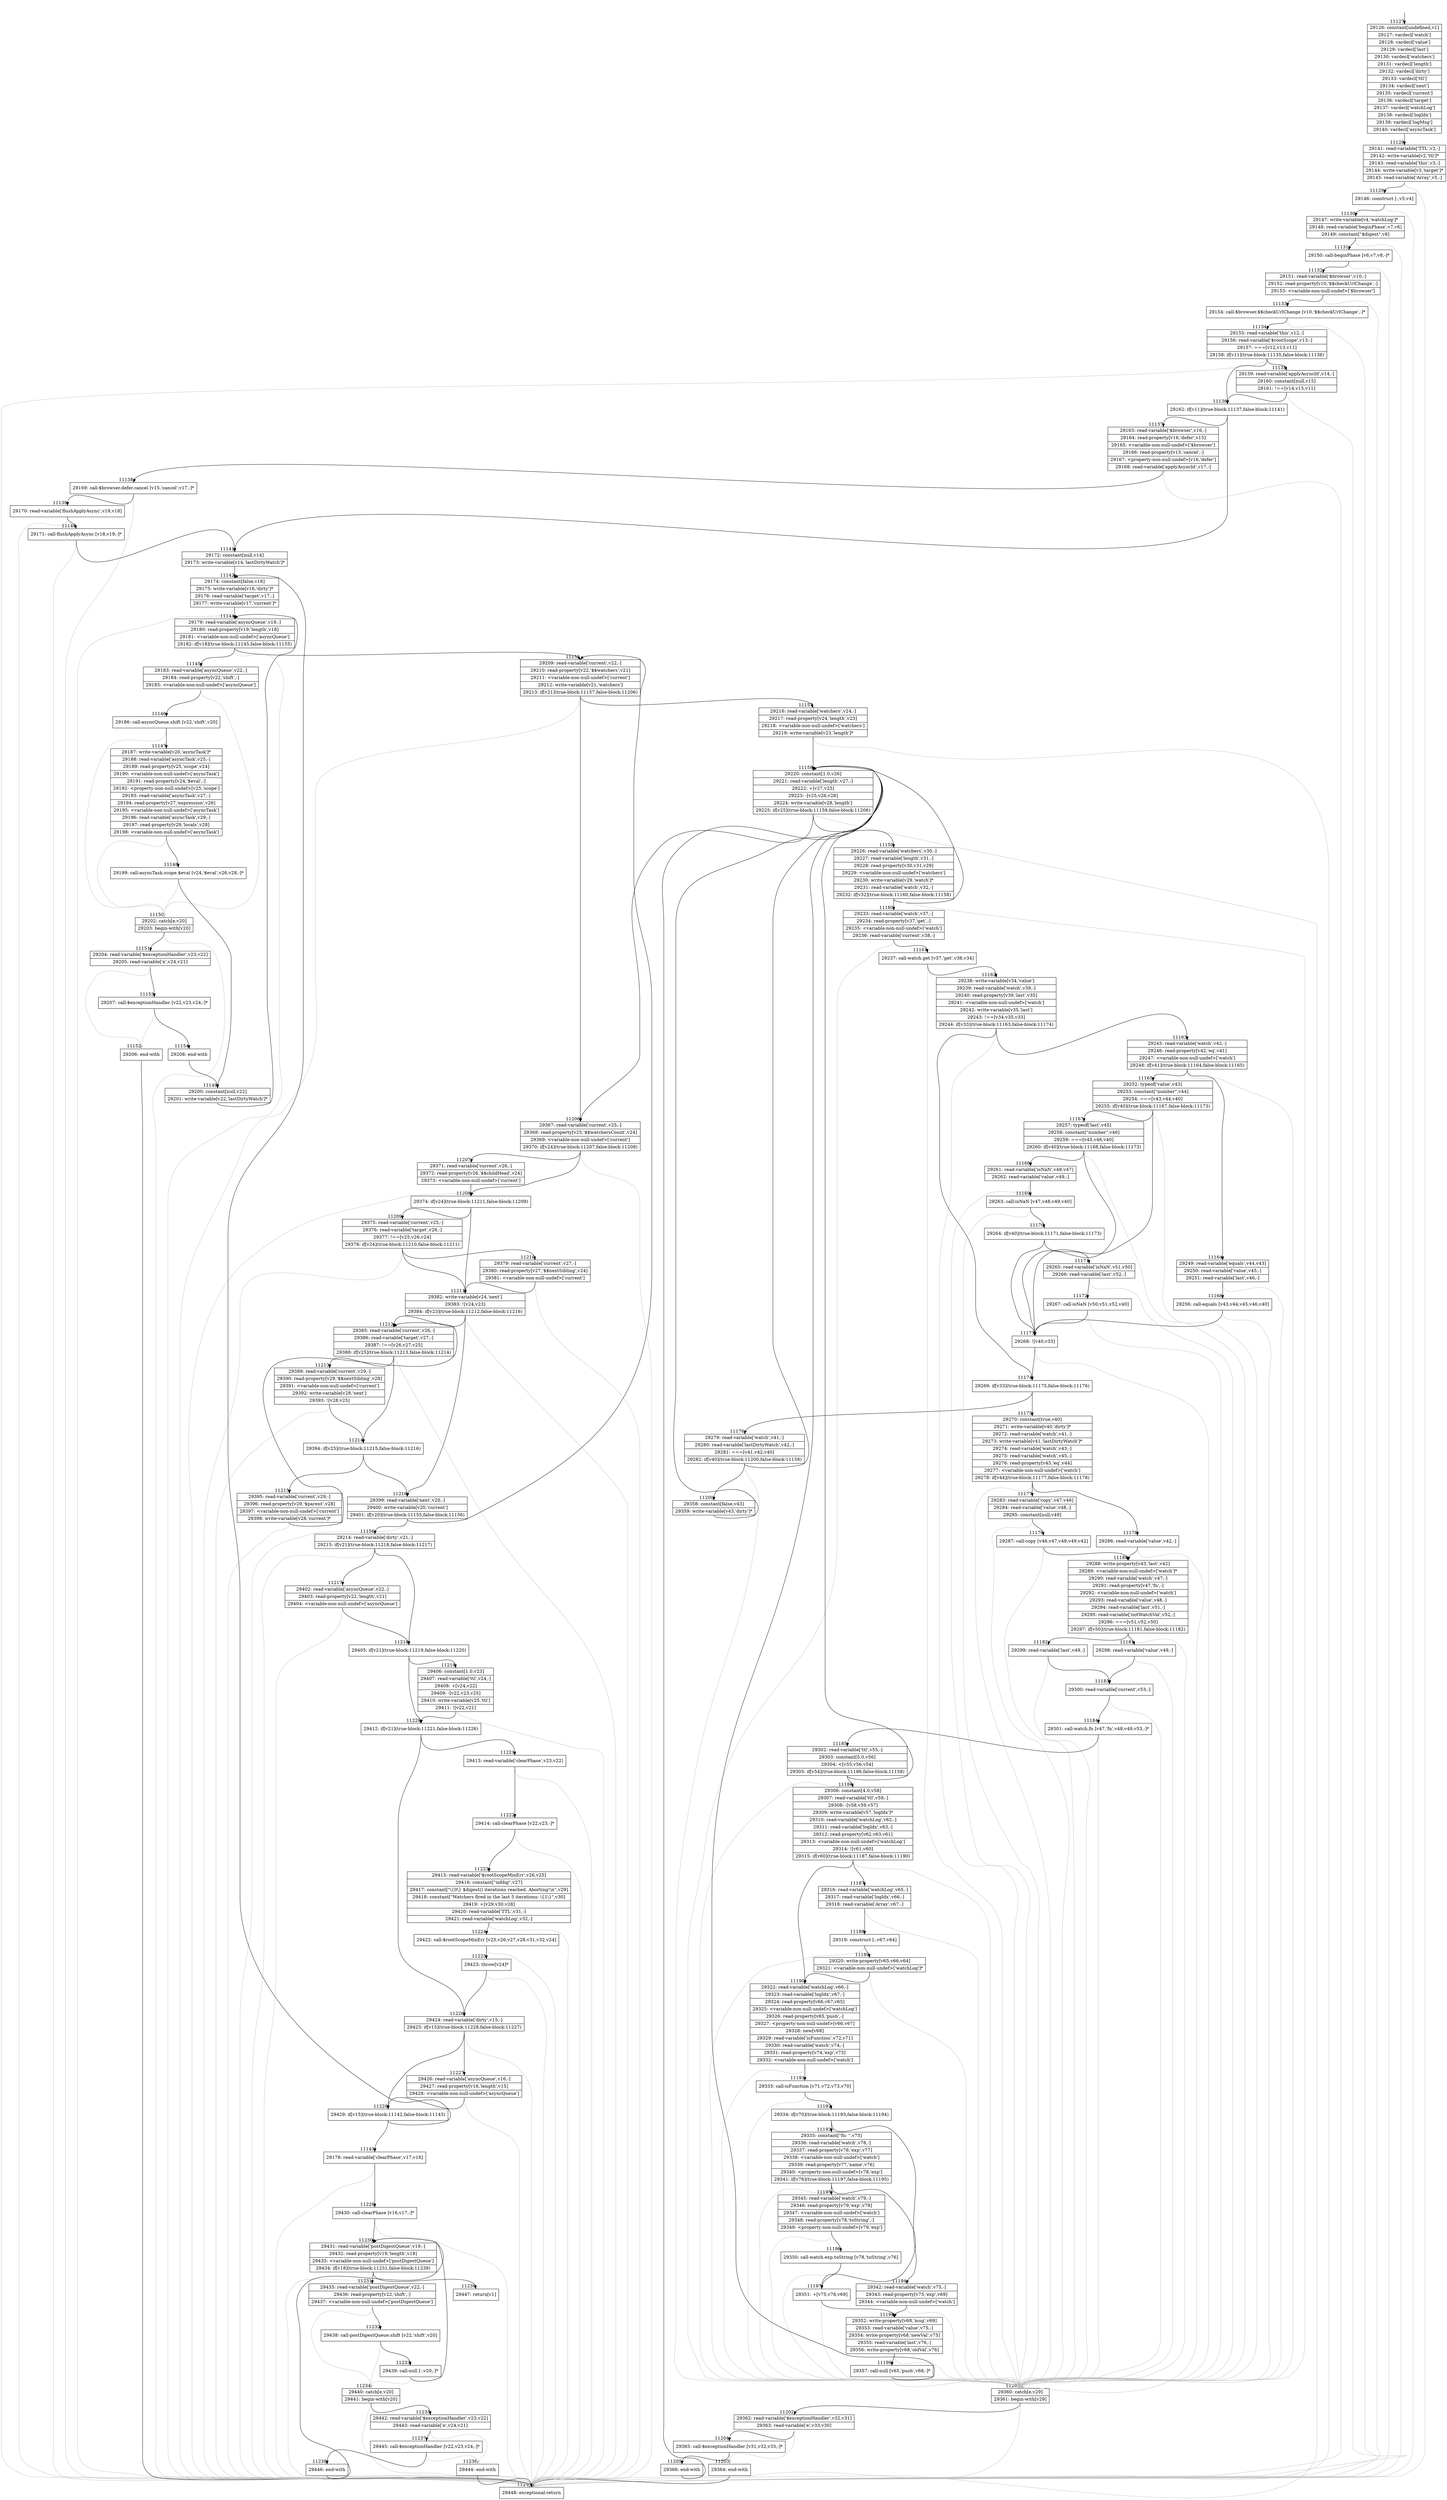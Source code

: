 digraph {
rankdir="TD"
BB_entry863[shape=none,label=""];
BB_entry863 -> BB11127 [tailport=s, headport=n, headlabel="    11127"]
BB11127 [shape=record label="{29126: constant[undefined,v1]|29127: vardecl['watch']|29128: vardecl['value']|29129: vardecl['last']|29130: vardecl['watchers']|29131: vardecl['length']|29132: vardecl['dirty']|29133: vardecl['ttl']|29134: vardecl['next']|29135: vardecl['current']|29136: vardecl['target']|29137: vardecl['watchLog']|29138: vardecl['logIdx']|29139: vardecl['logMsg']|29140: vardecl['asyncTask']}" ] 
BB11127 -> BB11128 [tailport=s, headport=n, headlabel="      11128"]
BB11128 [shape=record label="{29141: read-variable['TTL',v2,-]|29142: write-variable[v2,'ttl']*|29143: read-variable['this',v3,-]|29144: write-variable[v3,'target']*|29145: read-variable['Array',v5,-]}" ] 
BB11128 -> BB11129 [tailport=s, headport=n, headlabel="      11129"]
BB11128 -> BB11240 [tailport=s, headport=n, color=gray, headlabel="      11240"]
BB11129 [shape=record label="{29146: construct [-,v5,v4]}" ] 
BB11129 -> BB11130 [tailport=s, headport=n, headlabel="      11130"]
BB11129 -> BB11240 [tailport=s, headport=n, color=gray]
BB11130 [shape=record label="{29147: write-variable[v4,'watchLog']*|29148: read-variable['beginPhase',v7,v6]|29149: constant[\"$digest\",v8]}" ] 
BB11130 -> BB11131 [tailport=s, headport=n, headlabel="      11131"]
BB11130 -> BB11240 [tailport=s, headport=n, color=gray]
BB11131 [shape=record label="{29150: call-beginPhase [v6,v7,v8,-]*}" ] 
BB11131 -> BB11132 [tailport=s, headport=n, headlabel="      11132"]
BB11131 -> BB11240 [tailport=s, headport=n, color=gray]
BB11132 [shape=record label="{29151: read-variable['$browser',v10,-]|29152: read-property[v10,'$$checkUrlChange',-]|29153: \<variable-non-null-undef\>['$browser']}" ] 
BB11132 -> BB11133 [tailport=s, headport=n, headlabel="      11133"]
BB11132 -> BB11240 [tailport=s, headport=n, color=gray]
BB11133 [shape=record label="{29154: call-$browser.$$checkUrlChange [v10,'$$checkUrlChange',-]*}" ] 
BB11133 -> BB11134 [tailport=s, headport=n, headlabel="      11134"]
BB11133 -> BB11240 [tailport=s, headport=n, color=gray]
BB11134 [shape=record label="{29155: read-variable['this',v12,-]|29156: read-variable['$rootScope',v13,-]|29157: ===[v12,v13,v11]|29158: if[v11](true-block:11135,false-block:11136)}" ] 
BB11134 -> BB11136 [tailport=s, headport=n, headlabel="      11136"]
BB11134 -> BB11135 [tailport=s, headport=n, headlabel="      11135"]
BB11134 -> BB11240 [tailport=s, headport=n, color=gray]
BB11135 [shape=record label="{29159: read-variable['applyAsyncId',v14,-]|29160: constant[null,v15]|29161: !==[v14,v15,v11]}" ] 
BB11135 -> BB11136 [tailport=s, headport=n]
BB11135 -> BB11240 [tailport=s, headport=n, color=gray]
BB11136 [shape=record label="{29162: if[v11](true-block:11137,false-block:11141)}" ] 
BB11136 -> BB11137 [tailport=s, headport=n, headlabel="      11137"]
BB11136 -> BB11141 [tailport=s, headport=n, headlabel="      11141"]
BB11137 [shape=record label="{29163: read-variable['$browser',v16,-]|29164: read-property[v16,'defer',v15]|29165: \<variable-non-null-undef\>['$browser']|29166: read-property[v15,'cancel',-]|29167: \<property-non-null-undef\>[v16,'defer']|29168: read-variable['applyAsyncId',v17,-]}" ] 
BB11137 -> BB11138 [tailport=s, headport=n, headlabel="      11138"]
BB11137 -> BB11240 [tailport=s, headport=n, color=gray]
BB11138 [shape=record label="{29169: call-$browser.defer.cancel [v15,'cancel',v17,-]*}" ] 
BB11138 -> BB11139 [tailport=s, headport=n, headlabel="      11139"]
BB11138 -> BB11240 [tailport=s, headport=n, color=gray]
BB11139 [shape=record label="{29170: read-variable['flushApplyAsync',v19,v18]}" ] 
BB11139 -> BB11140 [tailport=s, headport=n, headlabel="      11140"]
BB11139 -> BB11240 [tailport=s, headport=n, color=gray]
BB11140 [shape=record label="{29171: call-flushApplyAsync [v18,v19,-]*}" ] 
BB11140 -> BB11141 [tailport=s, headport=n]
BB11140 -> BB11240 [tailport=s, headport=n, color=gray]
BB11141 [shape=record label="{29172: constant[null,v14]|29173: write-variable[v14,'lastDirtyWatch']*}" ] 
BB11141 -> BB11142 [tailport=s, headport=n, headlabel="      11142"]
BB11142 [shape=record label="{29174: constant[false,v16]|29175: write-variable[v16,'dirty']*|29176: read-variable['target',v17,-]|29177: write-variable[v17,'current']*}" ] 
BB11142 -> BB11144 [tailport=s, headport=n, headlabel="      11144"]
BB11142 -> BB11240 [tailport=s, headport=n, color=gray]
BB11143 [shape=record label="{29178: read-variable['clearPhase',v17,v16]}" ] 
BB11143 -> BB11229 [tailport=s, headport=n, headlabel="      11229"]
BB11143 -> BB11240 [tailport=s, headport=n, color=gray]
BB11144 [shape=record label="{29179: read-variable['asyncQueue',v19,-]|29180: read-property[v19,'length',v18]|29181: \<variable-non-null-undef\>['asyncQueue']|29182: if[v18](true-block:11145,false-block:11155)}" ] 
BB11144 -> BB11145 [tailport=s, headport=n, headlabel="      11145"]
BB11144 -> BB11155 [tailport=s, headport=n, headlabel="      11155"]
BB11144 -> BB11240 [tailport=s, headport=n, color=gray]
BB11145 [shape=record label="{29183: read-variable['asyncQueue',v22,-]|29184: read-property[v22,'shift',-]|29185: \<variable-non-null-undef\>['asyncQueue']}" ] 
BB11145 -> BB11146 [tailport=s, headport=n, headlabel="      11146"]
BB11145 -> BB11150 [tailport=s, headport=n, color=gray, headlabel="      11150"]
BB11146 [shape=record label="{29186: call-asyncQueue.shift [v22,'shift',v20]}" ] 
BB11146 -> BB11147 [tailport=s, headport=n, headlabel="      11147"]
BB11146 -> BB11150 [tailport=s, headport=n, color=gray]
BB11147 [shape=record label="{29187: write-variable[v20,'asyncTask']*|29188: read-variable['asyncTask',v25,-]|29189: read-property[v25,'scope',v24]|29190: \<variable-non-null-undef\>['asyncTask']|29191: read-property[v24,'$eval',-]|29192: \<property-non-null-undef\>[v25,'scope']|29193: read-variable['asyncTask',v27,-]|29194: read-property[v27,'expression',v26]|29195: \<variable-non-null-undef\>['asyncTask']|29196: read-variable['asyncTask',v29,-]|29197: read-property[v29,'locals',v28]|29198: \<variable-non-null-undef\>['asyncTask']}" ] 
BB11147 -> BB11148 [tailport=s, headport=n, headlabel="      11148"]
BB11147 -> BB11150 [tailport=s, headport=n, color=gray]
BB11148 [shape=record label="{29199: call-asyncTask.scope.$eval [v24,'$eval',v26,v28,-]*}" ] 
BB11148 -> BB11149 [tailport=s, headport=n, headlabel="      11149"]
BB11148 -> BB11150 [tailport=s, headport=n, color=gray]
BB11149 [shape=record label="{29200: constant[null,v22]|29201: write-variable[v22,'lastDirtyWatch']*}" ] 
BB11149 -> BB11144 [tailport=s, headport=n]
BB11150 [shape=record label="{29202: catch[e,v20]|29203: begin-with[v20]}" ] 
BB11150 -> BB11151 [tailport=s, headport=n, headlabel="      11151"]
BB11150 -> BB11240 [tailport=s, headport=n, color=gray]
BB11151 [shape=record label="{29204: read-variable['$exceptionHandler',v23,v22]|29205: read-variable['e',v24,v21]}" ] 
BB11151 -> BB11153 [tailport=s, headport=n, headlabel="      11153"]
BB11151 -> BB11152 [tailport=s, headport=n, color=gray, headlabel="      11152"]
BB11152 [shape=record label="{29206: end-with}" ] 
BB11152 -> BB11240 [tailport=s, headport=n]
BB11153 [shape=record label="{29207: call-$exceptionHandler [v22,v23,v24,-]*}" ] 
BB11153 -> BB11154 [tailport=s, headport=n, headlabel="      11154"]
BB11153 -> BB11152 [tailport=s, headport=n, color=gray]
BB11154 [shape=record label="{29208: end-with}" ] 
BB11154 -> BB11149 [tailport=s, headport=n]
BB11155 [shape=record label="{29209: read-variable['current',v22,-]|29210: read-property[v22,'$$watchers',v21]|29211: \<variable-non-null-undef\>['current']|29212: write-variable[v21,'watchers']|29213: if[v21](true-block:11157,false-block:11206)}" ] 
BB11155 -> BB11157 [tailport=s, headport=n, headlabel="      11157"]
BB11155 -> BB11206 [tailport=s, headport=n, headlabel="      11206"]
BB11155 -> BB11240 [tailport=s, headport=n, color=gray]
BB11156 [shape=record label="{29214: read-variable['dirty',v21,-]|29215: if[v21](true-block:11218,false-block:11217)}" ] 
BB11156 -> BB11218 [tailport=s, headport=n, headlabel="      11218"]
BB11156 -> BB11217 [tailport=s, headport=n, headlabel="      11217"]
BB11156 -> BB11240 [tailport=s, headport=n, color=gray]
BB11157 [shape=record label="{29216: read-variable['watchers',v24,-]|29217: read-property[v24,'length',v23]|29218: \<variable-non-null-undef\>['watchers']|29219: write-variable[v23,'length']*}" ] 
BB11157 -> BB11158 [tailport=s, headport=n, headlabel="      11158"]
BB11157 -> BB11240 [tailport=s, headport=n, color=gray]
BB11158 [shape=record label="{29220: constant[1.0,v26]|29221: read-variable['length',v27,-]|29222: +[v27,v25]|29223: -[v25,v26,v28]|29224: write-variable[v28,'length']|29225: if[v25](true-block:11159,false-block:11206)}" ] 
BB11158 -> BB11159 [tailport=s, headport=n, headlabel="      11159"]
BB11158 -> BB11206 [tailport=s, headport=n]
BB11158 -> BB11240 [tailport=s, headport=n, color=gray]
BB11159 [shape=record label="{29226: read-variable['watchers',v30,-]|29227: read-variable['length',v31,-]|29228: read-property[v30,v31,v29]|29229: \<variable-non-null-undef\>['watchers']|29230: write-variable[v29,'watch']*|29231: read-variable['watch',v32,-]|29232: if[v32](true-block:11160,false-block:11158)}" ] 
BB11159 -> BB11160 [tailport=s, headport=n, headlabel="      11160"]
BB11159 -> BB11158 [tailport=s, headport=n]
BB11159 -> BB11201 [tailport=s, headport=n, color=gray, headlabel="      11201"]
BB11160 [shape=record label="{29233: read-variable['watch',v37,-]|29234: read-property[v37,'get',-]|29235: \<variable-non-null-undef\>['watch']|29236: read-variable['current',v38,-]}" ] 
BB11160 -> BB11161 [tailport=s, headport=n, headlabel="      11161"]
BB11160 -> BB11201 [tailport=s, headport=n, color=gray]
BB11161 [shape=record label="{29237: call-watch.get [v37,'get',v38,v34]}" ] 
BB11161 -> BB11162 [tailport=s, headport=n, headlabel="      11162"]
BB11161 -> BB11201 [tailport=s, headport=n, color=gray]
BB11162 [shape=record label="{29238: write-variable[v34,'value']|29239: read-variable['watch',v39,-]|29240: read-property[v39,'last',v35]|29241: \<variable-non-null-undef\>['watch']|29242: write-variable[v35,'last']|29243: !==[v34,v35,v33]|29244: if[v33](true-block:11163,false-block:11174)}" ] 
BB11162 -> BB11174 [tailport=s, headport=n, headlabel="      11174"]
BB11162 -> BB11163 [tailport=s, headport=n, headlabel="      11163"]
BB11162 -> BB11201 [tailport=s, headport=n, color=gray]
BB11163 [shape=record label="{29245: read-variable['watch',v42,-]|29246: read-property[v42,'eq',v41]|29247: \<variable-non-null-undef\>['watch']|29248: if[v41](true-block:11164,false-block:11165)}" ] 
BB11163 -> BB11164 [tailport=s, headport=n, headlabel="      11164"]
BB11163 -> BB11165 [tailport=s, headport=n, headlabel="      11165"]
BB11163 -> BB11201 [tailport=s, headport=n, color=gray]
BB11164 [shape=record label="{29249: read-variable['equals',v44,v43]|29250: read-variable['value',v45,-]|29251: read-variable['last',v46,-]}" ] 
BB11164 -> BB11166 [tailport=s, headport=n, headlabel="      11166"]
BB11164 -> BB11201 [tailport=s, headport=n, color=gray]
BB11165 [shape=record label="{29252: typeof['value',v43]|29253: constant[\"number\",v44]|29254: ===[v43,v44,v40]|29255: if[v40](true-block:11167,false-block:11173)}" ] 
BB11165 -> BB11173 [tailport=s, headport=n, headlabel="      11173"]
BB11165 -> BB11167 [tailport=s, headport=n, headlabel="      11167"]
BB11165 -> BB11201 [tailport=s, headport=n, color=gray]
BB11166 [shape=record label="{29256: call-equals [v43,v44,v45,v46,v40]}" ] 
BB11166 -> BB11173 [tailport=s, headport=n]
BB11166 -> BB11201 [tailport=s, headport=n, color=gray]
BB11167 [shape=record label="{29257: typeof['last',v45]|29258: constant[\"number\",v46]|29259: ===[v45,v46,v40]|29260: if[v40](true-block:11168,false-block:11173)}" ] 
BB11167 -> BB11173 [tailport=s, headport=n]
BB11167 -> BB11168 [tailport=s, headport=n, headlabel="      11168"]
BB11167 -> BB11201 [tailport=s, headport=n, color=gray]
BB11168 [shape=record label="{29261: read-variable['isNaN',v48,v47]|29262: read-variable['value',v49,-]}" ] 
BB11168 -> BB11169 [tailport=s, headport=n, headlabel="      11169"]
BB11168 -> BB11201 [tailport=s, headport=n, color=gray]
BB11169 [shape=record label="{29263: call-isNaN [v47,v48,v49,v40]}" ] 
BB11169 -> BB11170 [tailport=s, headport=n, headlabel="      11170"]
BB11169 -> BB11201 [tailport=s, headport=n, color=gray]
BB11170 [shape=record label="{29264: if[v40](true-block:11171,false-block:11173)}" ] 
BB11170 -> BB11173 [tailport=s, headport=n]
BB11170 -> BB11171 [tailport=s, headport=n, headlabel="      11171"]
BB11171 [shape=record label="{29265: read-variable['isNaN',v51,v50]|29266: read-variable['last',v52,-]}" ] 
BB11171 -> BB11172 [tailport=s, headport=n, headlabel="      11172"]
BB11171 -> BB11201 [tailport=s, headport=n, color=gray]
BB11172 [shape=record label="{29267: call-isNaN [v50,v51,v52,v40]}" ] 
BB11172 -> BB11173 [tailport=s, headport=n]
BB11172 -> BB11201 [tailport=s, headport=n, color=gray]
BB11173 [shape=record label="{29268: ![v40,v33]}" ] 
BB11173 -> BB11174 [tailport=s, headport=n]
BB11173 -> BB11201 [tailport=s, headport=n, color=gray]
BB11174 [shape=record label="{29269: if[v33](true-block:11175,false-block:11176)}" ] 
BB11174 -> BB11175 [tailport=s, headport=n, headlabel="      11175"]
BB11174 -> BB11176 [tailport=s, headport=n, headlabel="      11176"]
BB11175 [shape=record label="{29270: constant[true,v40]|29271: write-variable[v40,'dirty']*|29272: read-variable['watch',v41,-]|29273: write-variable[v41,'lastDirtyWatch']*|29274: read-variable['watch',v43,-]|29275: read-variable['watch',v45,-]|29276: read-property[v45,'eq',v44]|29277: \<variable-non-null-undef\>['watch']|29278: if[v44](true-block:11177,false-block:11178)}" ] 
BB11175 -> BB11177 [tailport=s, headport=n, headlabel="      11177"]
BB11175 -> BB11178 [tailport=s, headport=n, headlabel="      11178"]
BB11175 -> BB11201 [tailport=s, headport=n, color=gray]
BB11176 [shape=record label="{29279: read-variable['watch',v41,-]|29280: read-variable['lastDirtyWatch',v42,-]|29281: ===[v41,v42,v40]|29282: if[v40](true-block:11200,false-block:11158)}" ] 
BB11176 -> BB11200 [tailport=s, headport=n, headlabel="      11200"]
BB11176 -> BB11158 [tailport=s, headport=n]
BB11176 -> BB11201 [tailport=s, headport=n, color=gray]
BB11177 [shape=record label="{29283: read-variable['copy',v47,v46]|29284: read-variable['value',v48,-]|29285: constant[null,v49]}" ] 
BB11177 -> BB11179 [tailport=s, headport=n, headlabel="      11179"]
BB11177 -> BB11201 [tailport=s, headport=n, color=gray]
BB11178 [shape=record label="{29286: read-variable['value',v42,-]}" ] 
BB11178 -> BB11180 [tailport=s, headport=n, headlabel="      11180"]
BB11178 -> BB11201 [tailport=s, headport=n, color=gray]
BB11179 [shape=record label="{29287: call-copy [v46,v47,v48,v49,v42]}" ] 
BB11179 -> BB11180 [tailport=s, headport=n]
BB11179 -> BB11201 [tailport=s, headport=n, color=gray]
BB11180 [shape=record label="{29288: write-property[v43,'last',v42]|29289: \<variable-non-null-undef\>['watch']*|29290: read-variable['watch',v47,-]|29291: read-property[v47,'fn',-]|29292: \<variable-non-null-undef\>['watch']|29293: read-variable['value',v48,-]|29294: read-variable['last',v51,-]|29295: read-variable['initWatchVal',v52,-]|29296: ===[v51,v52,v50]|29297: if[v50](true-block:11181,false-block:11182)}" ] 
BB11180 -> BB11181 [tailport=s, headport=n, headlabel="      11181"]
BB11180 -> BB11182 [tailport=s, headport=n, headlabel="      11182"]
BB11180 -> BB11201 [tailport=s, headport=n, color=gray]
BB11181 [shape=record label="{29298: read-variable['value',v49,-]}" ] 
BB11181 -> BB11183 [tailport=s, headport=n, headlabel="      11183"]
BB11181 -> BB11201 [tailport=s, headport=n, color=gray]
BB11182 [shape=record label="{29299: read-variable['last',v49,-]}" ] 
BB11182 -> BB11183 [tailport=s, headport=n]
BB11182 -> BB11201 [tailport=s, headport=n, color=gray]
BB11183 [shape=record label="{29300: read-variable['current',v53,-]}" ] 
BB11183 -> BB11184 [tailport=s, headport=n, headlabel="      11184"]
BB11183 -> BB11201 [tailport=s, headport=n, color=gray]
BB11184 [shape=record label="{29301: call-watch.fn [v47,'fn',v48,v49,v53,-]*}" ] 
BB11184 -> BB11185 [tailport=s, headport=n, headlabel="      11185"]
BB11184 -> BB11201 [tailport=s, headport=n, color=gray]
BB11185 [shape=record label="{29302: read-variable['ttl',v55,-]|29303: constant[5.0,v56]|29304: \<[v55,v56,v54]|29305: if[v54](true-block:11186,false-block:11158)}" ] 
BB11185 -> BB11186 [tailport=s, headport=n, headlabel="      11186"]
BB11185 -> BB11158 [tailport=s, headport=n]
BB11185 -> BB11201 [tailport=s, headport=n, color=gray]
BB11186 [shape=record label="{29306: constant[4.0,v58]|29307: read-variable['ttl',v59,-]|29308: -[v58,v59,v57]|29309: write-variable[v57,'logIdx']*|29310: read-variable['watchLog',v62,-]|29311: read-variable['logIdx',v63,-]|29312: read-property[v62,v63,v61]|29313: \<variable-non-null-undef\>['watchLog']|29314: ![v61,v60]|29315: if[v60](true-block:11187,false-block:11190)}" ] 
BB11186 -> BB11187 [tailport=s, headport=n, headlabel="      11187"]
BB11186 -> BB11190 [tailport=s, headport=n, headlabel="      11190"]
BB11186 -> BB11201 [tailport=s, headport=n, color=gray]
BB11187 [shape=record label="{29316: read-variable['watchLog',v65,-]|29317: read-variable['logIdx',v66,-]|29318: read-variable['Array',v67,-]}" ] 
BB11187 -> BB11188 [tailport=s, headport=n, headlabel="      11188"]
BB11187 -> BB11201 [tailport=s, headport=n, color=gray]
BB11188 [shape=record label="{29319: construct [-,v67,v64]}" ] 
BB11188 -> BB11189 [tailport=s, headport=n, headlabel="      11189"]
BB11188 -> BB11201 [tailport=s, headport=n, color=gray]
BB11189 [shape=record label="{29320: write-property[v65,v66,v64]|29321: \<variable-non-null-undef\>['watchLog']*}" ] 
BB11189 -> BB11190 [tailport=s, headport=n]
BB11189 -> BB11201 [tailport=s, headport=n, color=gray]
BB11190 [shape=record label="{29322: read-variable['watchLog',v66,-]|29323: read-variable['logIdx',v67,-]|29324: read-property[v66,v67,v65]|29325: \<variable-non-null-undef\>['watchLog']|29326: read-property[v65,'push',-]|29327: \<property-non-null-undef\>[v66,v67]|29328: new[v68]|29329: read-variable['isFunction',v72,v71]|29330: read-variable['watch',v74,-]|29331: read-property[v74,'exp',v73]|29332: \<variable-non-null-undef\>['watch']}" ] 
BB11190 -> BB11191 [tailport=s, headport=n, headlabel="      11191"]
BB11190 -> BB11201 [tailport=s, headport=n, color=gray]
BB11191 [shape=record label="{29333: call-isFunction [v71,v72,v73,v70]}" ] 
BB11191 -> BB11192 [tailport=s, headport=n, headlabel="      11192"]
BB11191 -> BB11201 [tailport=s, headport=n, color=gray]
BB11192 [shape=record label="{29334: if[v70](true-block:11193,false-block:11194)}" ] 
BB11192 -> BB11193 [tailport=s, headport=n, headlabel="      11193"]
BB11192 -> BB11194 [tailport=s, headport=n, headlabel="      11194"]
BB11193 [shape=record label="{29335: constant[\"fn: \",v75]|29336: read-variable['watch',v78,-]|29337: read-property[v78,'exp',v77]|29338: \<variable-non-null-undef\>['watch']|29339: read-property[v77,'name',v76]|29340: \<property-non-null-undef\>[v78,'exp']|29341: if[v76](true-block:11197,false-block:11195)}" ] 
BB11193 -> BB11197 [tailport=s, headport=n, headlabel="      11197"]
BB11193 -> BB11195 [tailport=s, headport=n, headlabel="      11195"]
BB11193 -> BB11201 [tailport=s, headport=n, color=gray]
BB11194 [shape=record label="{29342: read-variable['watch',v75,-]|29343: read-property[v75,'exp',v69]|29344: \<variable-non-null-undef\>['watch']}" ] 
BB11194 -> BB11198 [tailport=s, headport=n, headlabel="      11198"]
BB11194 -> BB11201 [tailport=s, headport=n, color=gray]
BB11195 [shape=record label="{29345: read-variable['watch',v79,-]|29346: read-property[v79,'exp',v78]|29347: \<variable-non-null-undef\>['watch']|29348: read-property[v78,'toString',-]|29349: \<property-non-null-undef\>[v79,'exp']}" ] 
BB11195 -> BB11196 [tailport=s, headport=n, headlabel="      11196"]
BB11195 -> BB11201 [tailport=s, headport=n, color=gray]
BB11196 [shape=record label="{29350: call-watch.exp.toString [v78,'toString',v76]}" ] 
BB11196 -> BB11197 [tailport=s, headport=n]
BB11196 -> BB11201 [tailport=s, headport=n, color=gray]
BB11197 [shape=record label="{29351: +[v75,v76,v69]}" ] 
BB11197 -> BB11198 [tailport=s, headport=n]
BB11197 -> BB11201 [tailport=s, headport=n, color=gray]
BB11198 [shape=record label="{29352: write-property[v68,'msg',v69]|29353: read-variable['value',v75,-]|29354: write-property[v68,'newVal',v75]|29355: read-variable['last',v76,-]|29356: write-property[v68,'oldVal',v76]}" ] 
BB11198 -> BB11199 [tailport=s, headport=n, headlabel="      11199"]
BB11198 -> BB11201 [tailport=s, headport=n, color=gray]
BB11199 [shape=record label="{29357: call-null [v65,'push',v68,-]*}" ] 
BB11199 -> BB11158 [tailport=s, headport=n]
BB11199 -> BB11201 [tailport=s, headport=n, color=gray]
BB11200 [shape=record label="{29358: constant[false,v43]|29359: write-variable[v43,'dirty']*}" ] 
BB11200 -> BB11158 [tailport=s, headport=n]
BB11201 [shape=record label="{29360: catch[e,v29]|29361: begin-with[v29]}" ] 
BB11201 -> BB11202 [tailport=s, headport=n, headlabel="      11202"]
BB11201 -> BB11240 [tailport=s, headport=n, color=gray]
BB11202 [shape=record label="{29362: read-variable['$exceptionHandler',v32,v31]|29363: read-variable['e',v33,v30]}" ] 
BB11202 -> BB11204 [tailport=s, headport=n, headlabel="      11204"]
BB11202 -> BB11203 [tailport=s, headport=n, color=gray, headlabel="      11203"]
BB11203 [shape=record label="{29364: end-with}" ] 
BB11203 -> BB11240 [tailport=s, headport=n]
BB11204 [shape=record label="{29365: call-$exceptionHandler [v31,v32,v33,-]*}" ] 
BB11204 -> BB11205 [tailport=s, headport=n, headlabel="      11205"]
BB11204 -> BB11203 [tailport=s, headport=n, color=gray]
BB11205 [shape=record label="{29366: end-with}" ] 
BB11205 -> BB11158 [tailport=s, headport=n]
BB11206 [shape=record label="{29367: read-variable['current',v25,-]|29368: read-property[v25,'$$watchersCount',v24]|29369: \<variable-non-null-undef\>['current']|29370: if[v24](true-block:11207,false-block:11208)}" ] 
BB11206 -> BB11208 [tailport=s, headport=n, headlabel="      11208"]
BB11206 -> BB11207 [tailport=s, headport=n, headlabel="      11207"]
BB11206 -> BB11240 [tailport=s, headport=n, color=gray]
BB11207 [shape=record label="{29371: read-variable['current',v26,-]|29372: read-property[v26,'$$childHead',v24]|29373: \<variable-non-null-undef\>['current']}" ] 
BB11207 -> BB11208 [tailport=s, headport=n]
BB11207 -> BB11240 [tailport=s, headport=n, color=gray]
BB11208 [shape=record label="{29374: if[v24](true-block:11211,false-block:11209)}" ] 
BB11208 -> BB11211 [tailport=s, headport=n, headlabel="      11211"]
BB11208 -> BB11209 [tailport=s, headport=n, headlabel="      11209"]
BB11209 [shape=record label="{29375: read-variable['current',v25,-]|29376: read-variable['target',v26,-]|29377: !==[v25,v26,v24]|29378: if[v24](true-block:11210,false-block:11211)}" ] 
BB11209 -> BB11211 [tailport=s, headport=n]
BB11209 -> BB11210 [tailport=s, headport=n, headlabel="      11210"]
BB11209 -> BB11240 [tailport=s, headport=n, color=gray]
BB11210 [shape=record label="{29379: read-variable['current',v27,-]|29380: read-property[v27,'$$nextSibling',v24]|29381: \<variable-non-null-undef\>['current']}" ] 
BB11210 -> BB11211 [tailport=s, headport=n]
BB11210 -> BB11240 [tailport=s, headport=n, color=gray]
BB11211 [shape=record label="{29382: write-variable[v24,'next']|29383: ![v24,v23]|29384: if[v23](true-block:11212,false-block:11216)}" ] 
BB11211 -> BB11212 [tailport=s, headport=n, headlabel="      11212"]
BB11211 -> BB11216 [tailport=s, headport=n, headlabel="      11216"]
BB11211 -> BB11240 [tailport=s, headport=n, color=gray]
BB11212 [shape=record label="{29385: read-variable['current',v26,-]|29386: read-variable['target',v27,-]|29387: !==[v26,v27,v25]|29388: if[v25](true-block:11213,false-block:11214)}" ] 
BB11212 -> BB11214 [tailport=s, headport=n, headlabel="      11214"]
BB11212 -> BB11213 [tailport=s, headport=n, headlabel="      11213"]
BB11212 -> BB11240 [tailport=s, headport=n, color=gray]
BB11213 [shape=record label="{29389: read-variable['current',v29,-]|29390: read-property[v29,'$$nextSibling',v28]|29391: \<variable-non-null-undef\>['current']|29392: write-variable[v28,'next']|29393: ![v28,v25]}" ] 
BB11213 -> BB11214 [tailport=s, headport=n]
BB11213 -> BB11240 [tailport=s, headport=n, color=gray]
BB11214 [shape=record label="{29394: if[v25](true-block:11215,false-block:11216)}" ] 
BB11214 -> BB11215 [tailport=s, headport=n, headlabel="      11215"]
BB11214 -> BB11216 [tailport=s, headport=n]
BB11215 [shape=record label="{29395: read-variable['current',v29,-]|29396: read-property[v29,'$parent',v28]|29397: \<variable-non-null-undef\>['current']|29398: write-variable[v28,'current']*}" ] 
BB11215 -> BB11212 [tailport=s, headport=n]
BB11215 -> BB11240 [tailport=s, headport=n, color=gray]
BB11216 [shape=record label="{29399: read-variable['next',v20,-]|29400: write-variable[v20,'current']|29401: if[v20](true-block:11155,false-block:11156)}" ] 
BB11216 -> BB11155 [tailport=s, headport=n]
BB11216 -> BB11156 [tailport=s, headport=n, headlabel="      11156"]
BB11216 -> BB11240 [tailport=s, headport=n, color=gray]
BB11217 [shape=record label="{29402: read-variable['asyncQueue',v22,-]|29403: read-property[v22,'length',v21]|29404: \<variable-non-null-undef\>['asyncQueue']}" ] 
BB11217 -> BB11218 [tailport=s, headport=n]
BB11217 -> BB11240 [tailport=s, headport=n, color=gray]
BB11218 [shape=record label="{29405: if[v21](true-block:11219,false-block:11220)}" ] 
BB11218 -> BB11220 [tailport=s, headport=n, headlabel="      11220"]
BB11218 -> BB11219 [tailport=s, headport=n, headlabel="      11219"]
BB11219 [shape=record label="{29406: constant[1.0,v23]|29407: read-variable['ttl',v24,-]|29408: +[v24,v22]|29409: -[v22,v23,v25]|29410: write-variable[v25,'ttl']|29411: ![v22,v21]}" ] 
BB11219 -> BB11220 [tailport=s, headport=n]
BB11219 -> BB11240 [tailport=s, headport=n, color=gray]
BB11220 [shape=record label="{29412: if[v21](true-block:11221,false-block:11226)}" ] 
BB11220 -> BB11221 [tailport=s, headport=n, headlabel="      11221"]
BB11220 -> BB11226 [tailport=s, headport=n, headlabel="      11226"]
BB11221 [shape=record label="{29413: read-variable['clearPhase',v23,v22]}" ] 
BB11221 -> BB11222 [tailport=s, headport=n, headlabel="      11222"]
BB11221 -> BB11240 [tailport=s, headport=n, color=gray]
BB11222 [shape=record label="{29414: call-clearPhase [v22,v23,-]*}" ] 
BB11222 -> BB11223 [tailport=s, headport=n, headlabel="      11223"]
BB11222 -> BB11240 [tailport=s, headport=n, color=gray]
BB11223 [shape=record label="{29415: read-variable['$rootScopeMinErr',v26,v25]|29416: constant[\"infdig\",v27]|29417: constant[\"\\\{0\\\} $digest() iterations reached. Aborting!\\n\",v29]|29418: constant[\"Watchers fired in the last 5 iterations: \\\{1\\\}\",v30]|29419: +[v29,v30,v28]|29420: read-variable['TTL',v31,-]|29421: read-variable['watchLog',v32,-]}" ] 
BB11223 -> BB11224 [tailport=s, headport=n, headlabel="      11224"]
BB11223 -> BB11240 [tailport=s, headport=n, color=gray]
BB11224 [shape=record label="{29422: call-$rootScopeMinErr [v25,v26,v27,v28,v31,v32,v24]}" ] 
BB11224 -> BB11225 [tailport=s, headport=n, headlabel="      11225"]
BB11224 -> BB11240 [tailport=s, headport=n, color=gray]
BB11225 [shape=record label="{29423: throw[v24]*}" ] 
BB11225 -> BB11226 [tailport=s, headport=n]
BB11225 -> BB11240 [tailport=s, headport=n, color=gray]
BB11226 [shape=record label="{29424: read-variable['dirty',v15,-]|29425: if[v15](true-block:11228,false-block:11227)}" ] 
BB11226 -> BB11228 [tailport=s, headport=n, headlabel="      11228"]
BB11226 -> BB11227 [tailport=s, headport=n, headlabel="      11227"]
BB11226 -> BB11240 [tailport=s, headport=n, color=gray]
BB11227 [shape=record label="{29426: read-variable['asyncQueue',v16,-]|29427: read-property[v16,'length',v15]|29428: \<variable-non-null-undef\>['asyncQueue']}" ] 
BB11227 -> BB11228 [tailport=s, headport=n]
BB11227 -> BB11240 [tailport=s, headport=n, color=gray]
BB11228 [shape=record label="{29429: if[v15](true-block:11142,false-block:11143)}" ] 
BB11228 -> BB11142 [tailport=s, headport=n]
BB11228 -> BB11143 [tailport=s, headport=n, headlabel="      11143"]
BB11229 [shape=record label="{29430: call-clearPhase [v16,v17,-]*}" ] 
BB11229 -> BB11230 [tailport=s, headport=n, headlabel="      11230"]
BB11229 -> BB11240 [tailport=s, headport=n, color=gray]
BB11230 [shape=record label="{29431: read-variable['postDigestQueue',v19,-]|29432: read-property[v19,'length',v18]|29433: \<variable-non-null-undef\>['postDigestQueue']|29434: if[v18](true-block:11231,false-block:11239)}" ] 
BB11230 -> BB11231 [tailport=s, headport=n, headlabel="      11231"]
BB11230 -> BB11239 [tailport=s, headport=n, headlabel="      11239"]
BB11230 -> BB11240 [tailport=s, headport=n, color=gray]
BB11231 [shape=record label="{29435: read-variable['postDigestQueue',v22,-]|29436: read-property[v22,'shift',-]|29437: \<variable-non-null-undef\>['postDigestQueue']}" ] 
BB11231 -> BB11232 [tailport=s, headport=n, headlabel="      11232"]
BB11231 -> BB11234 [tailport=s, headport=n, color=gray, headlabel="      11234"]
BB11232 [shape=record label="{29438: call-postDigestQueue.shift [v22,'shift',v20]}" ] 
BB11232 -> BB11233 [tailport=s, headport=n, headlabel="      11233"]
BB11232 -> BB11234 [tailport=s, headport=n, color=gray]
BB11233 [shape=record label="{29439: call-null [-,v20,-]*}" ] 
BB11233 -> BB11230 [tailport=s, headport=n]
BB11233 -> BB11234 [tailport=s, headport=n, color=gray]
BB11234 [shape=record label="{29440: catch[e,v20]|29441: begin-with[v20]}" ] 
BB11234 -> BB11235 [tailport=s, headport=n, headlabel="      11235"]
BB11234 -> BB11240 [tailport=s, headport=n, color=gray]
BB11235 [shape=record label="{29442: read-variable['$exceptionHandler',v23,v22]|29443: read-variable['e',v24,v21]}" ] 
BB11235 -> BB11237 [tailport=s, headport=n, headlabel="      11237"]
BB11235 -> BB11236 [tailport=s, headport=n, color=gray, headlabel="      11236"]
BB11236 [shape=record label="{29444: end-with}" ] 
BB11236 -> BB11240 [tailport=s, headport=n]
BB11237 [shape=record label="{29445: call-$exceptionHandler [v22,v23,v24,-]*}" ] 
BB11237 -> BB11238 [tailport=s, headport=n, headlabel="      11238"]
BB11237 -> BB11236 [tailport=s, headport=n, color=gray]
BB11238 [shape=record label="{29446: end-with}" ] 
BB11238 -> BB11230 [tailport=s, headport=n]
BB11239 [shape=record label="{29447: return[v1]}" ] 
BB11240 [shape=record label="{29448: exceptional-return}" ] 
//#$~ 15737
}
